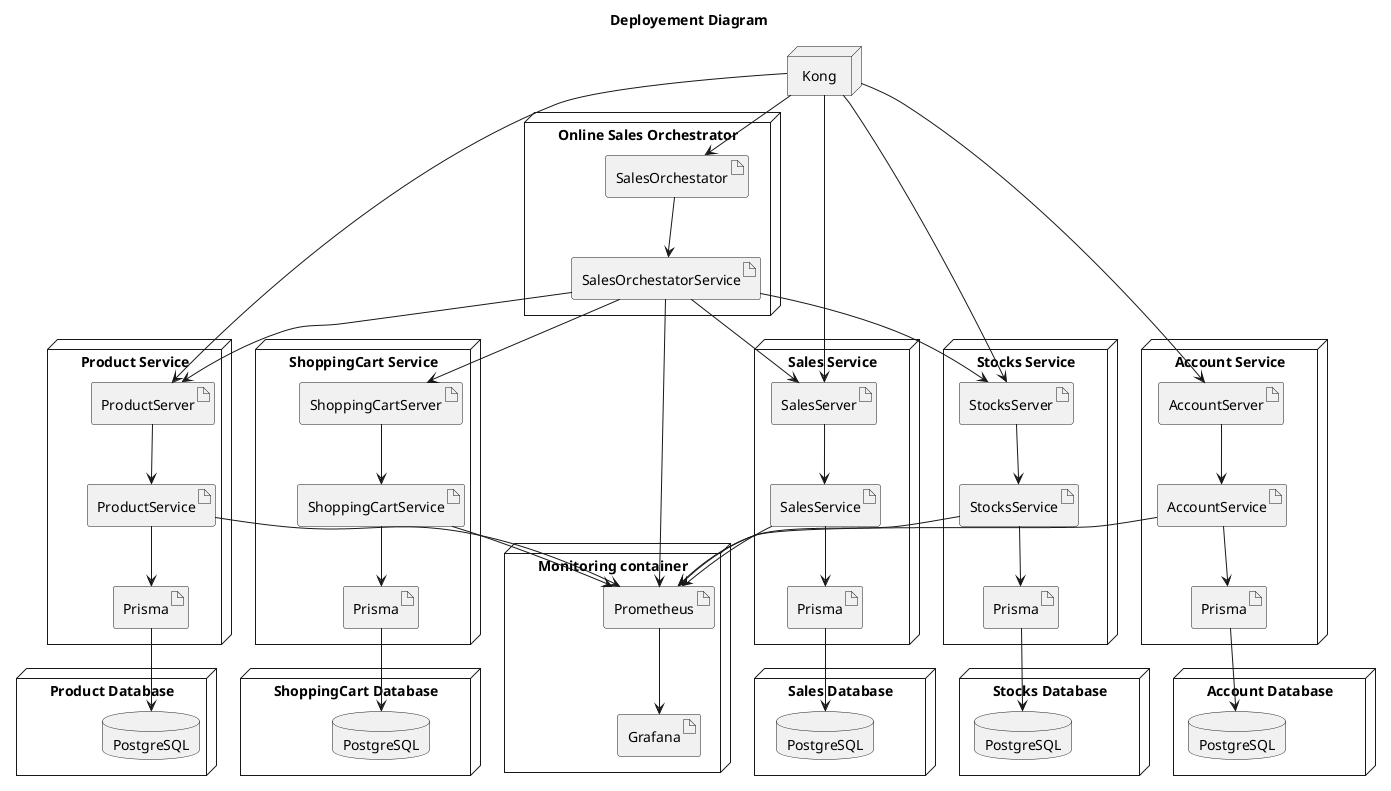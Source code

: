@startuml deployement
title Deployement Diagram

node "Monitoring container" {
    artifact Prometheus
    artifact Grafana
}

node "Kong" {

}


node "Product Database" {
    database "PostgreSQL" as ProductDB
}

node "Product Service"  {
    artifact ProductServer
    artifact ProductService
    artifact "Prisma" as ProductPrisma
}

    [Kong] --> [ProductServer]
    [ProductServer] --> [ProductService]
    [ProductService] --> [Prometheus]
    [ProductService] --> [ProductPrisma]
    [ProductPrisma] --> [ProductDB]

node "Sales Database" {
    database "PostgreSQL" as SalesDB
}

node "Sales Service"  {
    artifact SalesServer
    artifact SalesService
    artifact "Prisma" as SalesPrisma
}

    [Kong] --> [SalesServer]
    [SalesServer] --> [SalesService]
    [SalesService] --> [Prometheus]
    [SalesService] --> [SalesPrisma]
    [SalesPrisma] --> [SalesDB]

node "Stocks Database" {
    database "PostgreSQL" as StocksDB
}

node "Stocks Service"  {
    artifact StocksServer
    artifact StocksService
    artifact "Prisma" as StocksPrisma
}

    [Kong] --> [StocksServer]
    [StocksServer] --> [StocksService]
    [StocksService] --> [Prometheus]
    [StocksService] --> [StocksPrisma]
    [StocksPrisma] --> [StocksDB]



node "Account Database" {
    database "PostgreSQL" as AccountDB
}

node "Account Service"  {
    artifact AccountServer
    artifact AccountService
    artifact "Prisma" as AccountPrisma
}

    [Kong] --> [AccountServer]
    [AccountServer] --> [AccountService]
    [AccountService] --> [Prometheus]
    [AccountService] --> [AccountPrisma]
    [AccountPrisma] --> [AccountDB]

node "ShoppingCart Database" {
    database "PostgreSQL" as ShoppingCartDB
}

node "ShoppingCart Service"  {
    artifact ShoppingCartServer
    artifact ShoppingCartService
    artifact "Prisma" as ShoppingCartPrisma
}

    [ShoppingCartServer] --> [ShoppingCartService]
    [ShoppingCartService] --> [Prometheus]
    [ShoppingCartService] --> [ShoppingCartPrisma]
    [ShoppingCartPrisma] --> [ShoppingCartDB]


node "Online Sales Orchestrator"  {
    artifact SalesOrchestator
    artifact SalesOrchestatorService
}

    [Kong] --> [SalesOrchestator]
    [SalesOrchestator] --> [SalesOrchestatorService]
    [SalesOrchestatorService] --> [Prometheus]

    [SalesOrchestatorService] --> [ShoppingCartServer]
    [SalesOrchestatorService] --> [ProductServer]
    [SalesOrchestatorService] --> [SalesServer]
    [SalesOrchestatorService] --> [StocksServer]



    [Prometheus] --> [Grafana]
@enduml